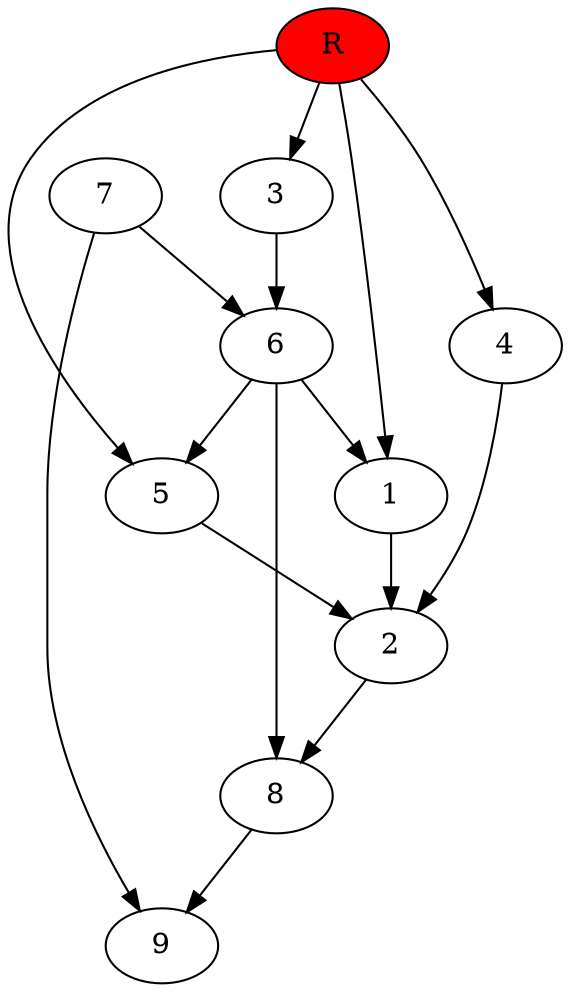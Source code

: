 digraph prb14446 {
	1
	2
	3
	4
	5
	6
	7
	8
	R [fillcolor="#ff0000" style=filled]
	1 -> 2
	2 -> 8
	3 -> 6
	4 -> 2
	5 -> 2
	6 -> 1
	6 -> 5
	6 -> 8
	7 -> 6
	7 -> 9
	8 -> 9
	R -> 1
	R -> 3
	R -> 4
	R -> 5
}
